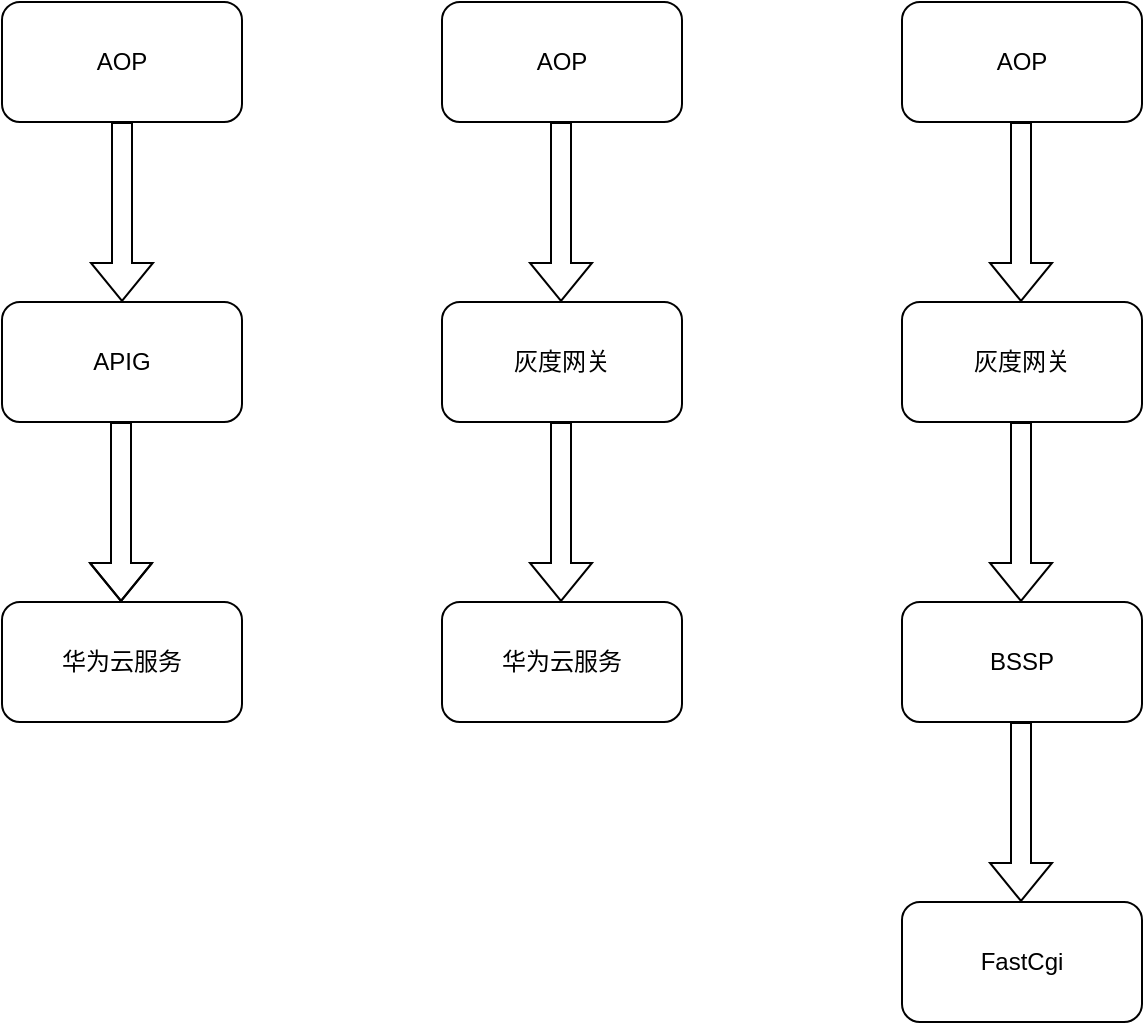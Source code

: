 <mxfile version="21.1.5" type="github">
  <diagram name="第 1 页" id="sqAIG10h1ET2fzMzmzaB">
    <mxGraphModel dx="1434" dy="696" grid="1" gridSize="10" guides="1" tooltips="1" connect="1" arrows="1" fold="1" page="1" pageScale="1" pageWidth="827" pageHeight="1169" math="0" shadow="0">
      <root>
        <mxCell id="0" />
        <mxCell id="1" parent="0" />
        <mxCell id="Y_heLaw9puk04f_DpchJ-4" value="APIG" style="rounded=1;whiteSpace=wrap;html=1;" vertex="1" parent="1">
          <mxGeometry x="150" y="290" width="120" height="60" as="geometry" />
        </mxCell>
        <mxCell id="Y_heLaw9puk04f_DpchJ-5" value="灰度网关" style="rounded=1;whiteSpace=wrap;html=1;" vertex="1" parent="1">
          <mxGeometry x="370" y="290" width="120" height="60" as="geometry" />
        </mxCell>
        <mxCell id="Y_heLaw9puk04f_DpchJ-6" value="灰度网关" style="rounded=1;whiteSpace=wrap;html=1;" vertex="1" parent="1">
          <mxGeometry x="600" y="290" width="120" height="60" as="geometry" />
        </mxCell>
        <mxCell id="Y_heLaw9puk04f_DpchJ-7" value="华为云服务" style="rounded=1;whiteSpace=wrap;html=1;" vertex="1" parent="1">
          <mxGeometry x="150" y="440" width="120" height="60" as="geometry" />
        </mxCell>
        <mxCell id="Y_heLaw9puk04f_DpchJ-8" value="华为云服务" style="rounded=1;whiteSpace=wrap;html=1;" vertex="1" parent="1">
          <mxGeometry x="370" y="440" width="120" height="60" as="geometry" />
        </mxCell>
        <mxCell id="Y_heLaw9puk04f_DpchJ-9" value="BSSP" style="rounded=1;whiteSpace=wrap;html=1;" vertex="1" parent="1">
          <mxGeometry x="600" y="440" width="120" height="60" as="geometry" />
        </mxCell>
        <mxCell id="Y_heLaw9puk04f_DpchJ-10" value="AOP" style="rounded=1;whiteSpace=wrap;html=1;" vertex="1" parent="1">
          <mxGeometry x="150" y="140" width="120" height="60" as="geometry" />
        </mxCell>
        <mxCell id="Y_heLaw9puk04f_DpchJ-11" value="AOP" style="rounded=1;whiteSpace=wrap;html=1;" vertex="1" parent="1">
          <mxGeometry x="370" y="140" width="120" height="60" as="geometry" />
        </mxCell>
        <mxCell id="Y_heLaw9puk04f_DpchJ-12" value="AOP" style="rounded=1;whiteSpace=wrap;html=1;" vertex="1" parent="1">
          <mxGeometry x="600" y="140" width="120" height="60" as="geometry" />
        </mxCell>
        <mxCell id="Y_heLaw9puk04f_DpchJ-13" value="FastCgi" style="rounded=1;whiteSpace=wrap;html=1;" vertex="1" parent="1">
          <mxGeometry x="600" y="590" width="120" height="60" as="geometry" />
        </mxCell>
        <mxCell id="Y_heLaw9puk04f_DpchJ-14" value="" style="shape=flexArrow;endArrow=classic;html=1;rounded=0;" edge="1" parent="1" target="Y_heLaw9puk04f_DpchJ-4">
          <mxGeometry width="50" height="50" relative="1" as="geometry">
            <mxPoint x="210" y="200" as="sourcePoint" />
            <mxPoint x="260" y="150" as="targetPoint" />
          </mxGeometry>
        </mxCell>
        <mxCell id="Y_heLaw9puk04f_DpchJ-15" value="" style="shape=flexArrow;endArrow=classic;html=1;rounded=0;" edge="1" parent="1">
          <mxGeometry width="50" height="50" relative="1" as="geometry">
            <mxPoint x="209.5" y="350" as="sourcePoint" />
            <mxPoint x="209.5" y="440" as="targetPoint" />
            <Array as="points">
              <mxPoint x="209.5" y="530" />
            </Array>
          </mxGeometry>
        </mxCell>
        <mxCell id="Y_heLaw9puk04f_DpchJ-16" value="" style="shape=flexArrow;endArrow=classic;html=1;rounded=0;" edge="1" parent="1">
          <mxGeometry width="50" height="50" relative="1" as="geometry">
            <mxPoint x="429.5" y="200" as="sourcePoint" />
            <mxPoint x="429.5" y="290" as="targetPoint" />
          </mxGeometry>
        </mxCell>
        <mxCell id="Y_heLaw9puk04f_DpchJ-18" value="" style="shape=flexArrow;endArrow=classic;html=1;rounded=0;" edge="1" parent="1">
          <mxGeometry width="50" height="50" relative="1" as="geometry">
            <mxPoint x="659.5" y="200" as="sourcePoint" />
            <mxPoint x="659.5" y="290" as="targetPoint" />
          </mxGeometry>
        </mxCell>
        <mxCell id="Y_heLaw9puk04f_DpchJ-19" value="" style="shape=flexArrow;endArrow=classic;html=1;rounded=0;" edge="1" parent="1">
          <mxGeometry width="50" height="50" relative="1" as="geometry">
            <mxPoint x="429.5" y="350" as="sourcePoint" />
            <mxPoint x="429.5" y="440" as="targetPoint" />
          </mxGeometry>
        </mxCell>
        <mxCell id="Y_heLaw9puk04f_DpchJ-20" value="" style="shape=flexArrow;endArrow=classic;html=1;rounded=0;" edge="1" parent="1">
          <mxGeometry width="50" height="50" relative="1" as="geometry">
            <mxPoint x="659.5" y="350" as="sourcePoint" />
            <mxPoint x="659.5" y="440" as="targetPoint" />
          </mxGeometry>
        </mxCell>
        <mxCell id="Y_heLaw9puk04f_DpchJ-21" value="" style="shape=flexArrow;endArrow=classic;html=1;rounded=0;" edge="1" parent="1">
          <mxGeometry width="50" height="50" relative="1" as="geometry">
            <mxPoint x="659.5" y="500" as="sourcePoint" />
            <mxPoint x="659.5" y="590" as="targetPoint" />
          </mxGeometry>
        </mxCell>
      </root>
    </mxGraphModel>
  </diagram>
</mxfile>
